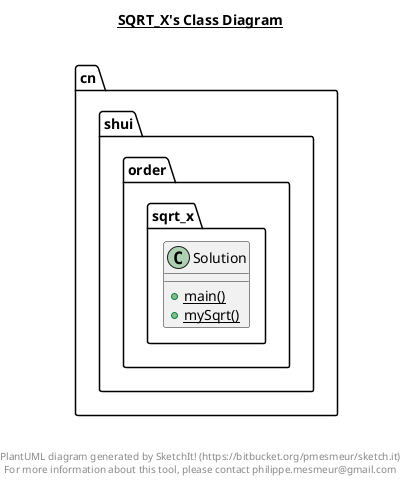 @startuml

title __SQRT_X's Class Diagram__\n

  namespace cn.shui.order {
    namespace sqrt_x {
      class cn.shui.order.sqrt_x.Solution {
          {static} + main()
          {static} + mySqrt()
      }
    }
  }
  



right footer


PlantUML diagram generated by SketchIt! (https://bitbucket.org/pmesmeur/sketch.it)
For more information about this tool, please contact philippe.mesmeur@gmail.com
endfooter

@enduml

